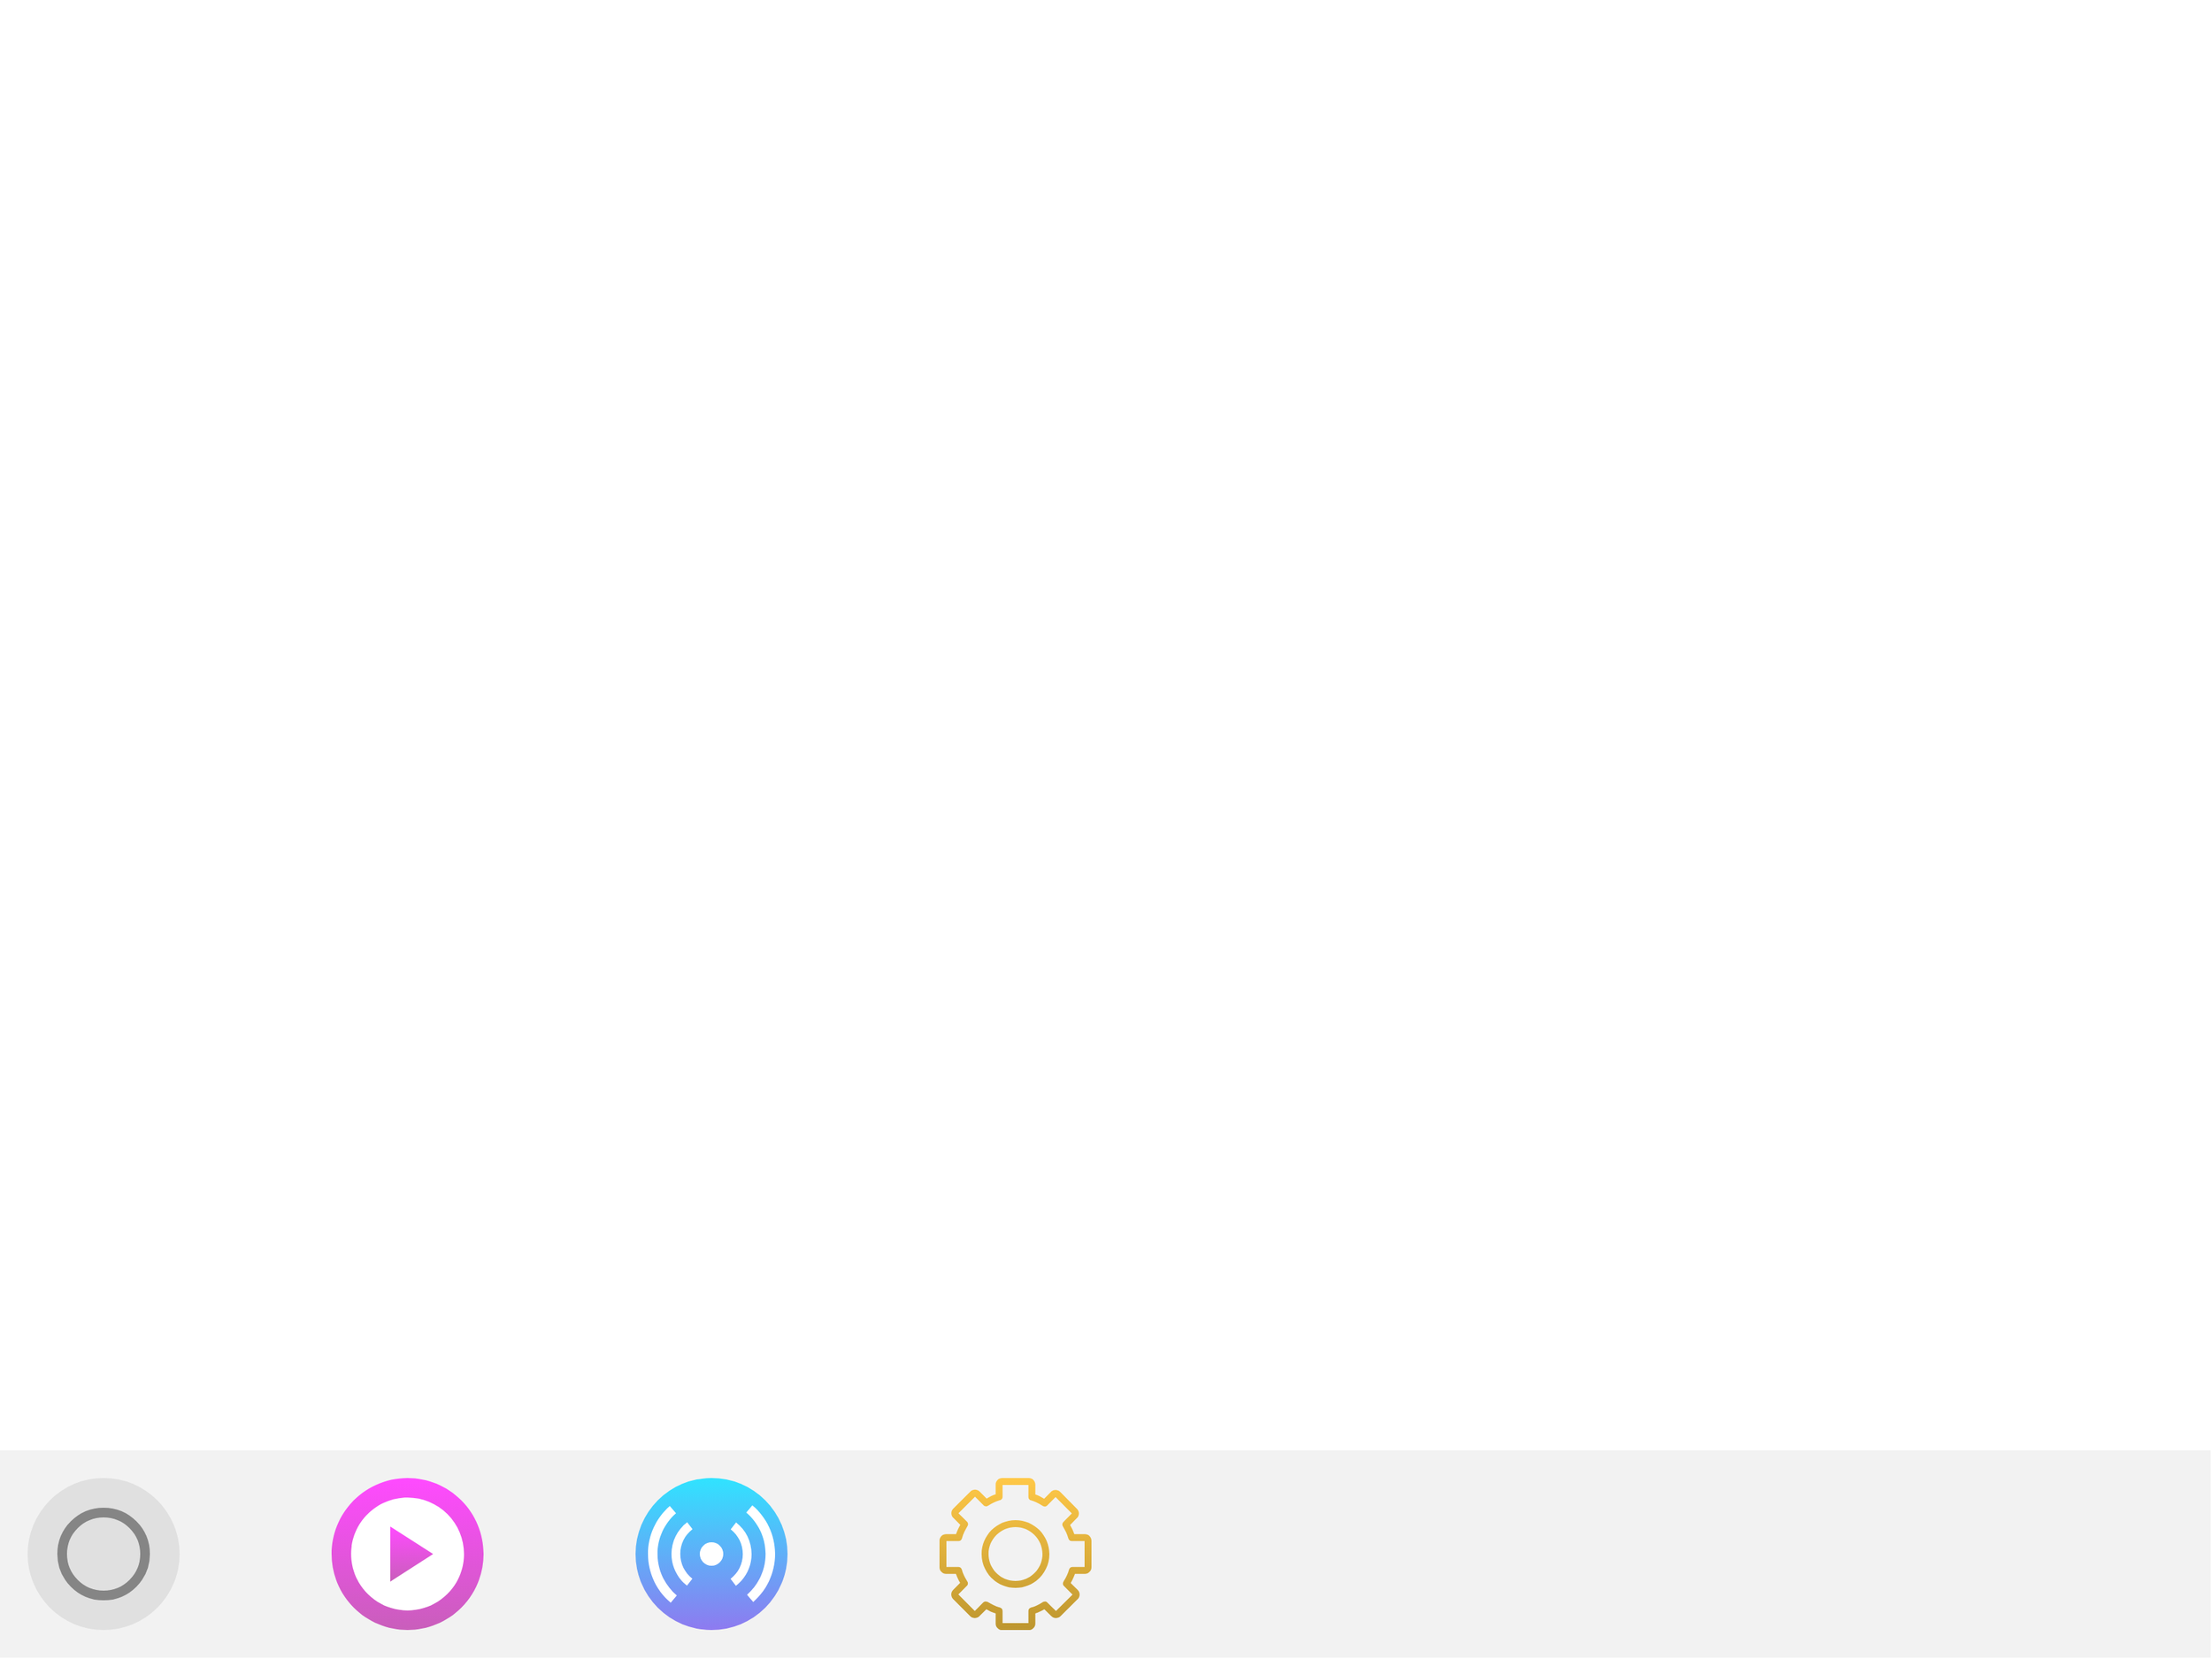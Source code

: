 <mxfile version="21.6.5" type="github" pages="2">
  <diagram name="雛形" id="7O8U0cMdmHfkfguyxdjp">
    <mxGraphModel dx="3000" dy="1638" grid="1" gridSize="10" guides="1" tooltips="1" connect="1" arrows="1" fold="1" page="1" pageScale="1" pageWidth="1600" pageHeight="1200" math="0" shadow="0">
      <root>
        <mxCell id="0" />
        <mxCell id="1" style="" parent="0" />
        <mxCell id="h-gP9eqlzXMZkICz6bRp-10" value="" style="rounded=0;whiteSpace=wrap;html=1;strokeColor=none;fillColor=#F2F2F2;" vertex="1" parent="1">
          <mxGeometry y="1050" width="1600" height="150" as="geometry" />
        </mxCell>
        <mxCell id="h-gP9eqlzXMZkICz6bRp-7" value="" style="ellipse;whiteSpace=wrap;html=1;aspect=fixed;strokeColor=none;fillColor=#E0E0E0;" vertex="1" parent="1">
          <mxGeometry x="20" y="1070" width="110" height="110" as="geometry" />
        </mxCell>
        <mxCell id="h-gP9eqlzXMZkICz6bRp-11" value="" style="ellipse;whiteSpace=wrap;html=1;aspect=fixed;fillColor=none;strokeWidth=7;strokeColor=#858585;" vertex="1" parent="1">
          <mxGeometry x="45" y="1095" width="60" height="60" as="geometry" />
        </mxCell>
        <mxCell id="h-gP9eqlzXMZkICz6bRp-23" value="" style="sketch=0;outlineConnect=0;fontColor=#232F3E;gradientColor=#BD962F;fillColor=#ffc847;strokeColor=none;dashed=0;verticalLabelPosition=bottom;verticalAlign=top;align=center;html=1;fontSize=12;fontStyle=0;aspect=fixed;pointerEvents=1;shape=mxgraph.aws4.gear;strokeWidth=18;" vertex="1" parent="1">
          <mxGeometry x="680" y="1070" width="110" height="110" as="geometry" />
        </mxCell>
        <mxCell id="h-gP9eqlzXMZkICz6bRp-58" value="" style="shape=image;html=1;verticalAlign=top;verticalLabelPosition=bottom;labelBackgroundColor=#ffffff;imageAspect=0;aspect=fixed;image=https://cdn2.iconfinder.com/data/icons/boxicons-regular-vol-3/24/bx-run-128.png" vertex="1" parent="1">
          <mxGeometry x="885" y="1061" width="128" height="128" as="geometry" />
        </mxCell>
        <mxCell id="h-gP9eqlzXMZkICz6bRp-65" value="" style="image;html=1;image=img/lib/clip_art/general/Gear_128x128.png;aspect=fixed;" vertex="1" parent="1">
          <mxGeometry x="420" y="890" width="1" height="1" as="geometry" />
        </mxCell>
        <mxCell id="h-gP9eqlzXMZkICz6bRp-83" value="" style="group" vertex="1" connectable="0" parent="1">
          <mxGeometry x="460" y="1070" width="110" height="110" as="geometry" />
        </mxCell>
        <mxCell id="h-gP9eqlzXMZkICz6bRp-36" value="" style="ellipse;whiteSpace=wrap;html=1;aspect=fixed;strokeColor=none;fillColor=#30E3FF;gradientColor=#8E7AF0;" vertex="1" parent="h-gP9eqlzXMZkICz6bRp-83">
          <mxGeometry width="110" height="110" as="geometry" />
        </mxCell>
        <mxCell id="h-gP9eqlzXMZkICz6bRp-34" value="" style="group" vertex="1" connectable="0" parent="h-gP9eqlzXMZkICz6bRp-83">
          <mxGeometry x="9" y="9" width="92" height="92" as="geometry" />
        </mxCell>
        <mxCell id="h-gP9eqlzXMZkICz6bRp-25" value="" style="verticalLabelPosition=bottom;verticalAlign=top;html=1;shape=mxgraph.basic.partConcEllipse;startAngle=0.611;endAngle=0.886;arcWidth=0.15;aspect=fixed;strokeColor=none;fillColor=#FFFFFF;" vertex="1" parent="h-gP9eqlzXMZkICz6bRp-34">
          <mxGeometry width="92" height="92" as="geometry" />
        </mxCell>
        <mxCell id="h-gP9eqlzXMZkICz6bRp-28" value="" style="verticalLabelPosition=bottom;verticalAlign=top;html=1;shape=mxgraph.basic.partConcEllipse;startAngle=0.605;endAngle=0.896;arcWidth=0.22;aspect=fixed;strokeColor=none;fillColor=#FFFFFF;" vertex="1" parent="h-gP9eqlzXMZkICz6bRp-34">
          <mxGeometry x="17" y="17" width="58" height="58" as="geometry" />
        </mxCell>
        <mxCell id="h-gP9eqlzXMZkICz6bRp-32" value="" style="group;rotation=-180;" vertex="1" connectable="0" parent="h-gP9eqlzXMZkICz6bRp-34">
          <mxGeometry width="92" height="92" as="geometry" />
        </mxCell>
        <mxCell id="h-gP9eqlzXMZkICz6bRp-30" value="" style="verticalLabelPosition=bottom;verticalAlign=top;html=1;shape=mxgraph.basic.partConcEllipse;startAngle=0.611;endAngle=0.886;arcWidth=0.15;aspect=fixed;strokeColor=none;fillColor=#FFFFFF;rotation=-180;" vertex="1" parent="h-gP9eqlzXMZkICz6bRp-32">
          <mxGeometry width="92" height="92" as="geometry" />
        </mxCell>
        <mxCell id="h-gP9eqlzXMZkICz6bRp-31" value="" style="verticalLabelPosition=bottom;verticalAlign=top;html=1;shape=mxgraph.basic.partConcEllipse;startAngle=0.605;endAngle=0.896;arcWidth=0.22;aspect=fixed;strokeColor=none;fillColor=#FFFFFF;rotation=-180;" vertex="1" parent="h-gP9eqlzXMZkICz6bRp-32">
          <mxGeometry x="17" y="17" width="58" height="58" as="geometry" />
        </mxCell>
        <mxCell id="h-gP9eqlzXMZkICz6bRp-33" value="" style="ellipse;whiteSpace=wrap;html=1;aspect=fixed;strokeColor=none;fillColor=#FFFFFF;" vertex="1" parent="h-gP9eqlzXMZkICz6bRp-32">
          <mxGeometry x="37.5" y="37.5" width="17" height="17" as="geometry" />
        </mxCell>
        <mxCell id="efaBBepKZMnBvRqp5x0d-7" value="" style="ellipse;whiteSpace=wrap;html=1;aspect=fixed;strokeColor=none;" vertex="1" parent="1">
          <mxGeometry x="248" y="1078" width="95" height="95" as="geometry" />
        </mxCell>
        <mxCell id="efaBBepKZMnBvRqp5x0d-2" value="" style="verticalLabelPosition=bottom;verticalAlign=top;html=1;shape=mxgraph.basic.donut;dx=14.15;aspect=fixed;strokeColor=none;gradientColor=#C95EBB;fillColor=#FF4AFF;" vertex="1" parent="1">
          <mxGeometry x="240" y="1070" width="110" height="110" as="geometry" />
        </mxCell>
        <mxCell id="efaBBepKZMnBvRqp5x0d-4" value="" style="html=1;verticalLabelPosition=bottom;align=center;labelBackgroundColor=#ffffff;verticalAlign=top;strokeWidth=2;strokeColor=none;shadow=0;dashed=0;shape=mxgraph.ios7.icons.play;gradientColor=#C95EBB;fillColor=#FF4AFF;aspect=fixed;" vertex="1" parent="1">
          <mxGeometry x="282.5" y="1105.07" width="31" height="39.87" as="geometry" />
        </mxCell>
        <mxCell id="efaBBepKZMnBvRqp5x0d-8" value="" style="rounded=0;whiteSpace=wrap;html=1;strokeColor=none;" vertex="1" parent="1">
          <mxGeometry width="1600" height="1050" as="geometry" />
        </mxCell>
        <mxCell id="h-gP9eqlzXMZkICz6bRp-5" value="オブジェ" style="locked=1;" parent="0" />
      </root>
    </mxGraphModel>
  </diagram>
  <diagram id="wLYDUoYpfgjDL48D52VK" name="物置">
    <mxGraphModel dx="4800" dy="1420" grid="1" gridSize="10" guides="1" tooltips="1" connect="1" arrows="1" fold="1" page="1" pageScale="1" pageWidth="1600" pageHeight="1200" math="0" shadow="0">
      <root>
        <mxCell id="0" />
        <mxCell id="1" parent="0" />
        <mxCell id="nqOqeXPwmrGODVWTNga3-1" value="" style="group" vertex="1" connectable="0" parent="1">
          <mxGeometry x="140" y="1320" width="110" height="110" as="geometry" />
        </mxCell>
        <mxCell id="nqOqeXPwmrGODVWTNga3-2" value="" style="ellipse;whiteSpace=wrap;html=1;aspect=fixed;strokeColor=none;fillColor=#33FFFF;gradientColor=#FF3399;" vertex="1" parent="nqOqeXPwmrGODVWTNga3-1">
          <mxGeometry width="110" height="110" as="geometry" />
        </mxCell>
        <mxCell id="nqOqeXPwmrGODVWTNga3-3" value="" style="group" vertex="1" connectable="0" parent="nqOqeXPwmrGODVWTNga3-1">
          <mxGeometry x="9" y="9" width="92" height="92" as="geometry" />
        </mxCell>
        <mxCell id="nqOqeXPwmrGODVWTNga3-4" value="" style="verticalLabelPosition=bottom;verticalAlign=top;html=1;shape=mxgraph.basic.partConcEllipse;startAngle=0.611;endAngle=0.886;arcWidth=0.15;aspect=fixed;strokeColor=none;fillColor=#FFFFFF;" vertex="1" parent="nqOqeXPwmrGODVWTNga3-3">
          <mxGeometry width="92" height="92" as="geometry" />
        </mxCell>
        <mxCell id="nqOqeXPwmrGODVWTNga3-5" value="" style="verticalLabelPosition=bottom;verticalAlign=top;html=1;shape=mxgraph.basic.partConcEllipse;startAngle=0.605;endAngle=0.896;arcWidth=0.22;aspect=fixed;strokeColor=none;fillColor=#FFFFFF;" vertex="1" parent="nqOqeXPwmrGODVWTNga3-3">
          <mxGeometry x="17" y="17" width="58" height="58" as="geometry" />
        </mxCell>
        <mxCell id="nqOqeXPwmrGODVWTNga3-6" value="" style="group;rotation=-180;" vertex="1" connectable="0" parent="nqOqeXPwmrGODVWTNga3-3">
          <mxGeometry width="92" height="92" as="geometry" />
        </mxCell>
        <mxCell id="nqOqeXPwmrGODVWTNga3-7" value="" style="verticalLabelPosition=bottom;verticalAlign=top;html=1;shape=mxgraph.basic.partConcEllipse;startAngle=0.611;endAngle=0.886;arcWidth=0.15;aspect=fixed;strokeColor=none;fillColor=#FFFFFF;rotation=-180;" vertex="1" parent="nqOqeXPwmrGODVWTNga3-6">
          <mxGeometry width="92" height="92" as="geometry" />
        </mxCell>
        <mxCell id="nqOqeXPwmrGODVWTNga3-8" value="" style="verticalLabelPosition=bottom;verticalAlign=top;html=1;shape=mxgraph.basic.partConcEllipse;startAngle=0.605;endAngle=0.896;arcWidth=0.22;aspect=fixed;strokeColor=none;fillColor=#FFFFFF;rotation=-180;" vertex="1" parent="nqOqeXPwmrGODVWTNga3-6">
          <mxGeometry x="17" y="17" width="58" height="58" as="geometry" />
        </mxCell>
        <mxCell id="nqOqeXPwmrGODVWTNga3-9" value="" style="ellipse;whiteSpace=wrap;html=1;aspect=fixed;strokeColor=none;fillColor=#FFFFFF;" vertex="1" parent="nqOqeXPwmrGODVWTNga3-6">
          <mxGeometry x="37.5" y="37.5" width="17" height="17" as="geometry" />
        </mxCell>
        <mxCell id="nqOqeXPwmrGODVWTNga3-10" value="" style="group" vertex="1" connectable="0" parent="1">
          <mxGeometry x="330" y="1320" width="110" height="110" as="geometry" />
        </mxCell>
        <mxCell id="nqOqeXPwmrGODVWTNga3-11" value="" style="ellipse;whiteSpace=wrap;html=1;aspect=fixed;strokeColor=none;fillColor=#FF14D0;gradientColor=#BF2874;" vertex="1" parent="nqOqeXPwmrGODVWTNga3-10">
          <mxGeometry width="110" height="110" as="geometry" />
        </mxCell>
        <mxCell id="nqOqeXPwmrGODVWTNga3-12" value="" style="group" vertex="1" connectable="0" parent="nqOqeXPwmrGODVWTNga3-10">
          <mxGeometry x="9" y="9" width="92" height="92" as="geometry" />
        </mxCell>
        <mxCell id="nqOqeXPwmrGODVWTNga3-13" value="" style="verticalLabelPosition=bottom;verticalAlign=top;html=1;shape=mxgraph.basic.partConcEllipse;startAngle=0.611;endAngle=0.886;arcWidth=0.15;aspect=fixed;strokeColor=none;fillColor=#FFFFFF;" vertex="1" parent="nqOqeXPwmrGODVWTNga3-12">
          <mxGeometry width="92" height="92" as="geometry" />
        </mxCell>
        <mxCell id="nqOqeXPwmrGODVWTNga3-14" value="" style="verticalLabelPosition=bottom;verticalAlign=top;html=1;shape=mxgraph.basic.partConcEllipse;startAngle=0.605;endAngle=0.896;arcWidth=0.22;aspect=fixed;strokeColor=none;fillColor=#FFFFFF;" vertex="1" parent="nqOqeXPwmrGODVWTNga3-12">
          <mxGeometry x="17" y="17" width="58" height="58" as="geometry" />
        </mxCell>
        <mxCell id="nqOqeXPwmrGODVWTNga3-15" value="" style="group;rotation=-180;" vertex="1" connectable="0" parent="nqOqeXPwmrGODVWTNga3-12">
          <mxGeometry width="92" height="92" as="geometry" />
        </mxCell>
        <mxCell id="nqOqeXPwmrGODVWTNga3-16" value="" style="verticalLabelPosition=bottom;verticalAlign=top;html=1;shape=mxgraph.basic.partConcEllipse;startAngle=0.611;endAngle=0.886;arcWidth=0.15;aspect=fixed;strokeColor=none;fillColor=#FFFFFF;rotation=-180;" vertex="1" parent="nqOqeXPwmrGODVWTNga3-15">
          <mxGeometry width="92" height="92" as="geometry" />
        </mxCell>
        <mxCell id="nqOqeXPwmrGODVWTNga3-17" value="" style="verticalLabelPosition=bottom;verticalAlign=top;html=1;shape=mxgraph.basic.partConcEllipse;startAngle=0.605;endAngle=0.896;arcWidth=0.22;aspect=fixed;strokeColor=none;fillColor=#FFFFFF;rotation=-180;" vertex="1" parent="nqOqeXPwmrGODVWTNga3-15">
          <mxGeometry x="17" y="17" width="58" height="58" as="geometry" />
        </mxCell>
        <mxCell id="nqOqeXPwmrGODVWTNga3-18" value="" style="ellipse;whiteSpace=wrap;html=1;aspect=fixed;strokeColor=none;fillColor=#FFFFFF;" vertex="1" parent="nqOqeXPwmrGODVWTNga3-15">
          <mxGeometry x="37.5" y="37.5" width="17" height="17" as="geometry" />
        </mxCell>
        <mxCell id="nqOqeXPwmrGODVWTNga3-19" value="" style="sketch=0;pointerEvents=1;shadow=0;dashed=0;html=1;strokeColor=none;fillColor=#FF08CE;labelPosition=center;verticalLabelPosition=bottom;verticalAlign=top;align=center;outlineConnect=0;shape=mxgraph.veeam2.running_playing;aspect=fixed;gradientColor=#B33D6C;" vertex="1" parent="1">
          <mxGeometry x="510" y="1310" width="151" height="151" as="geometry" />
        </mxCell>
        <mxCell id="nqOqeXPwmrGODVWTNga3-20" value="" style="rounded=0;whiteSpace=wrap;html=1;" vertex="1" parent="1">
          <mxGeometry x="790" y="1340" width="110" height="60" as="geometry" />
        </mxCell>
        <mxCell id="nqOqeXPwmrGODVWTNga3-21" value="" style="group;rotation=0;" vertex="1" connectable="0" parent="1">
          <mxGeometry x="80" y="1460" width="110" height="110" as="geometry" />
        </mxCell>
        <mxCell id="nqOqeXPwmrGODVWTNga3-22" value="" style="ellipse;whiteSpace=wrap;html=1;aspect=fixed;strokeColor=none;fillColor=#33FFFF;gradientColor=#FF3399;rotation=15;" vertex="1" parent="nqOqeXPwmrGODVWTNga3-21">
          <mxGeometry width="110" height="110" as="geometry" />
        </mxCell>
        <mxCell id="nqOqeXPwmrGODVWTNga3-23" value="" style="group;rotation=0;" vertex="1" connectable="0" parent="nqOqeXPwmrGODVWTNga3-21">
          <mxGeometry x="9" y="9" width="92" height="92" as="geometry" />
        </mxCell>
        <mxCell id="nqOqeXPwmrGODVWTNga3-24" value="" style="verticalLabelPosition=bottom;verticalAlign=top;html=1;shape=mxgraph.basic.partConcEllipse;startAngle=0.611;endAngle=0.886;arcWidth=0.15;aspect=fixed;strokeColor=none;fillColor=#FFFFFF;rotation=0;" vertex="1" parent="nqOqeXPwmrGODVWTNga3-23">
          <mxGeometry width="92" height="92" as="geometry" />
        </mxCell>
        <mxCell id="nqOqeXPwmrGODVWTNga3-25" value="" style="verticalLabelPosition=bottom;verticalAlign=top;html=1;shape=mxgraph.basic.partConcEllipse;startAngle=0.605;endAngle=0.896;arcWidth=0.22;aspect=fixed;strokeColor=none;fillColor=#FFFFFF;rotation=0;" vertex="1" parent="nqOqeXPwmrGODVWTNga3-23">
          <mxGeometry x="17" y="17" width="58" height="58" as="geometry" />
        </mxCell>
        <mxCell id="nqOqeXPwmrGODVWTNga3-26" value="" style="group;rotation=-180;" vertex="1" connectable="0" parent="nqOqeXPwmrGODVWTNga3-23">
          <mxGeometry width="92" height="92" as="geometry" />
        </mxCell>
        <mxCell id="nqOqeXPwmrGODVWTNga3-27" value="" style="verticalLabelPosition=bottom;verticalAlign=top;html=1;shape=mxgraph.basic.partConcEllipse;startAngle=0.611;endAngle=0.886;arcWidth=0.15;aspect=fixed;strokeColor=none;fillColor=#FFFFFF;rotation=-180;" vertex="1" parent="nqOqeXPwmrGODVWTNga3-26">
          <mxGeometry width="92" height="92" as="geometry" />
        </mxCell>
        <mxCell id="nqOqeXPwmrGODVWTNga3-28" value="" style="verticalLabelPosition=bottom;verticalAlign=top;html=1;shape=mxgraph.basic.partConcEllipse;startAngle=0.605;endAngle=0.896;arcWidth=0.22;aspect=fixed;strokeColor=none;fillColor=#FFFFFF;rotation=-180;" vertex="1" parent="nqOqeXPwmrGODVWTNga3-26">
          <mxGeometry x="17" y="17" width="58" height="58" as="geometry" />
        </mxCell>
        <mxCell id="nqOqeXPwmrGODVWTNga3-29" value="" style="ellipse;whiteSpace=wrap;html=1;aspect=fixed;strokeColor=none;fillColor=#FFFFFF;rotation=0;" vertex="1" parent="nqOqeXPwmrGODVWTNga3-26">
          <mxGeometry x="37" y="37" width="17" height="17" as="geometry" />
        </mxCell>
      </root>
    </mxGraphModel>
  </diagram>
</mxfile>
